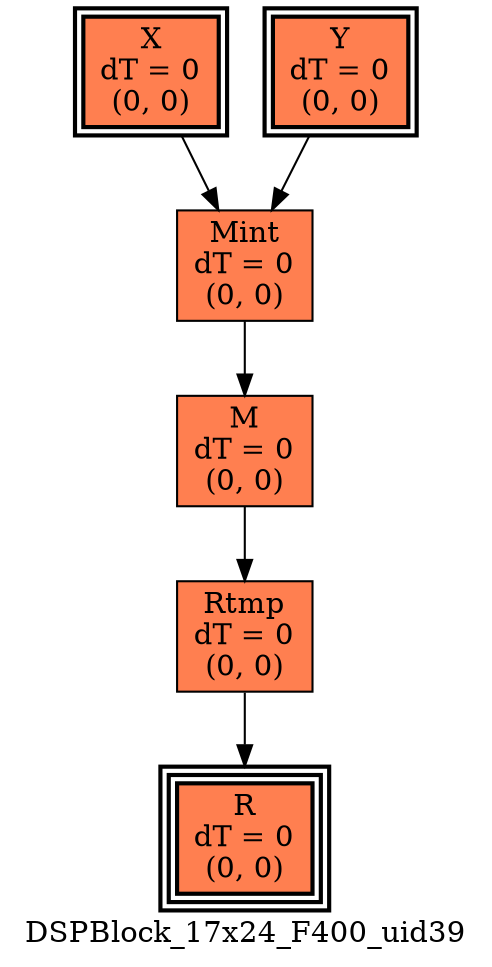digraph DSPBlock_17x24_F400_uid39
{
	//graph drawing options
	label=DSPBlock_17x24_F400_uid39;
	labelloc=bottom;
	labeljust=right;
	ratio=auto;
	nodesep=0.25;
	ranksep=0.5;

	//input/output signals of operator DSPBlock_17x24_F400_uid39
	X__DSPBlock_17x24_F400_uid39 [ label="X\ndT = 0\n(0, 0)", shape=box, color=black, style="bold, filled", fillcolor=coral, peripheries=2 ];
	Y__DSPBlock_17x24_F400_uid39 [ label="Y\ndT = 0\n(0, 0)", shape=box, color=black, style="bold, filled", fillcolor=coral, peripheries=2 ];
	R__DSPBlock_17x24_F400_uid39 [ label="R\ndT = 0\n(0, 0)", shape=box, color=black, style="bold, filled", fillcolor=coral, peripheries=3 ];
	{rank=same X__DSPBlock_17x24_F400_uid39, Y__DSPBlock_17x24_F400_uid39};
	{rank=same R__DSPBlock_17x24_F400_uid39};
	//internal signals of operator DSPBlock_17x24_F400_uid39
	Mint__DSPBlock_17x24_F400_uid39 [ label="Mint\ndT = 0\n(0, 0)", shape=box, color=black, style=filled, fillcolor=coral, peripheries=1 ];
	M__DSPBlock_17x24_F400_uid39 [ label="M\ndT = 0\n(0, 0)", shape=box, color=black, style=filled, fillcolor=coral, peripheries=1 ];
	Rtmp__DSPBlock_17x24_F400_uid39 [ label="Rtmp\ndT = 0\n(0, 0)", shape=box, color=black, style=filled, fillcolor=coral, peripheries=1 ];

	//subcomponents of operator DSPBlock_17x24_F400_uid39

	//input and internal signal connections of operator DSPBlock_17x24_F400_uid39
	X__DSPBlock_17x24_F400_uid39 -> Mint__DSPBlock_17x24_F400_uid39 [ arrowhead=normal, arrowsize=1.0, arrowtail=normal, color=black, dir=forward  ];
	Y__DSPBlock_17x24_F400_uid39 -> Mint__DSPBlock_17x24_F400_uid39 [ arrowhead=normal, arrowsize=1.0, arrowtail=normal, color=black, dir=forward  ];
	Mint__DSPBlock_17x24_F400_uid39 -> M__DSPBlock_17x24_F400_uid39 [ arrowhead=normal, arrowsize=1.0, arrowtail=normal, color=black, dir=forward  ];
	M__DSPBlock_17x24_F400_uid39 -> Rtmp__DSPBlock_17x24_F400_uid39 [ arrowhead=normal, arrowsize=1.0, arrowtail=normal, color=black, dir=forward  ];
	Rtmp__DSPBlock_17x24_F400_uid39 -> R__DSPBlock_17x24_F400_uid39 [ arrowhead=normal, arrowsize=1.0, arrowtail=normal, color=black, dir=forward  ];
}

